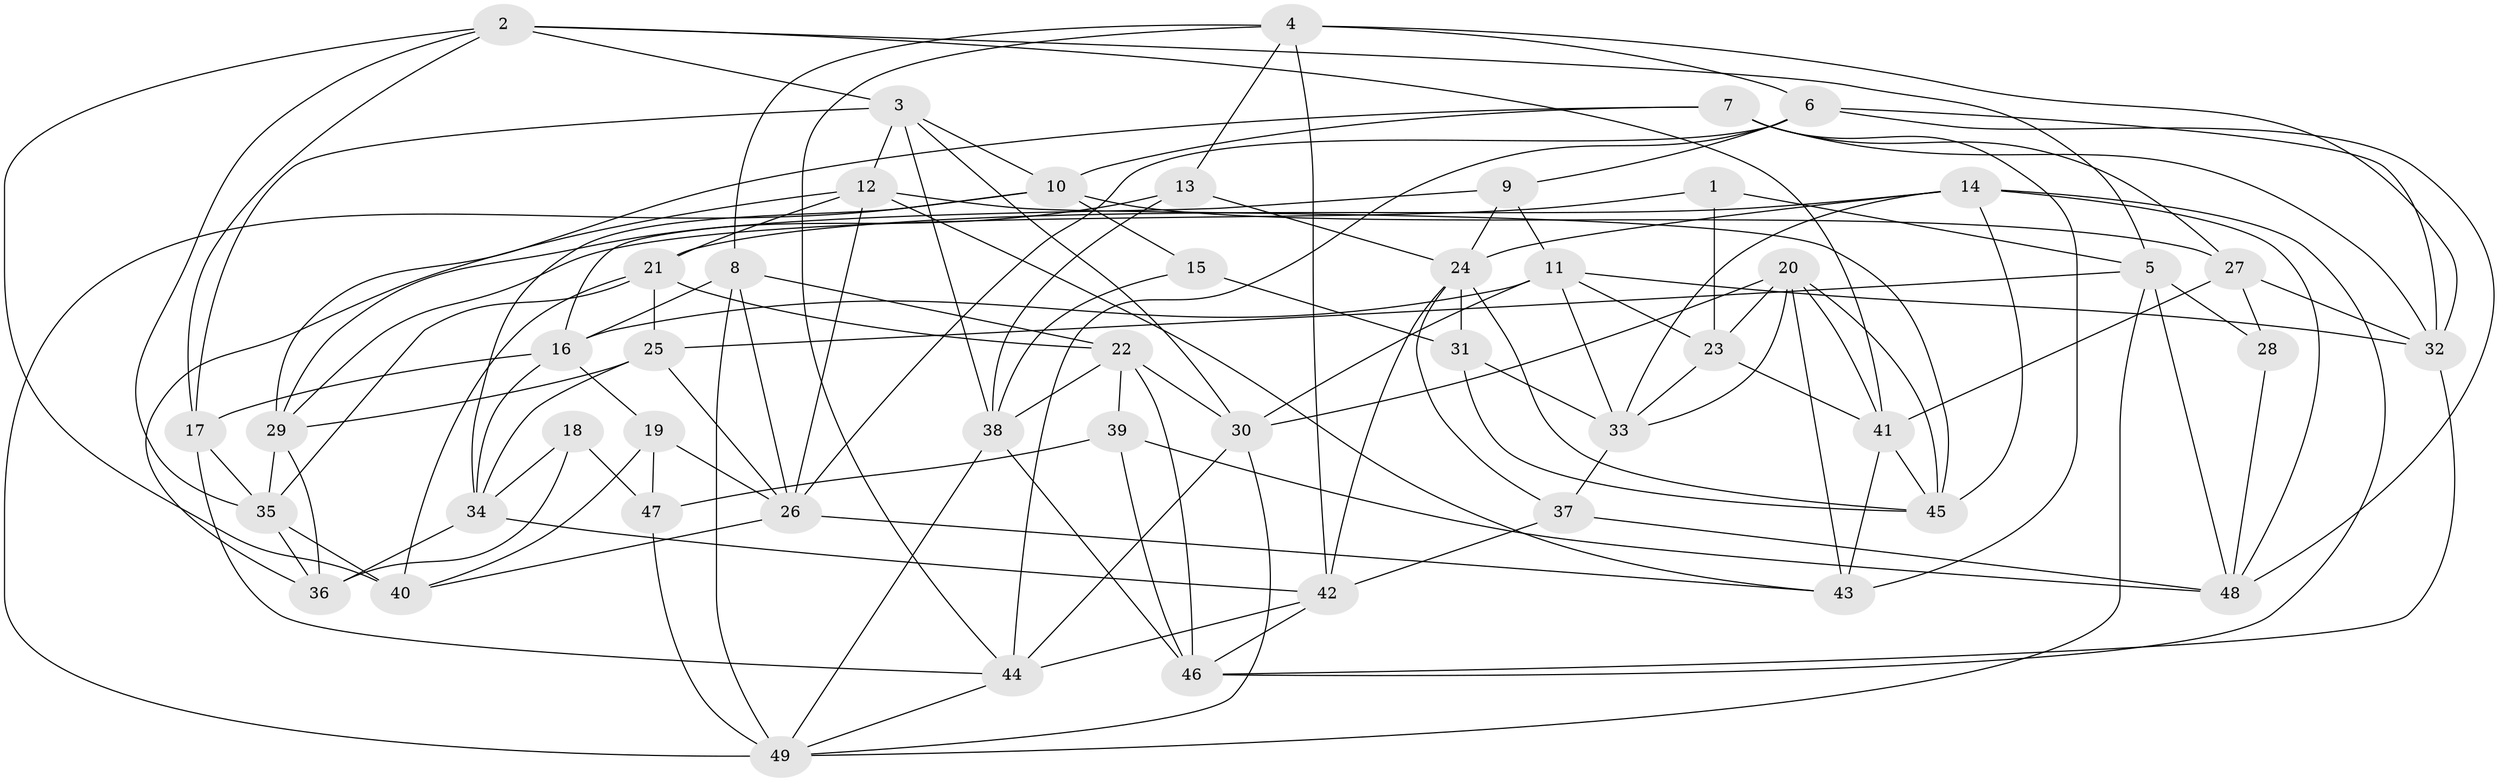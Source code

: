 // original degree distribution, {4: 1.0}
// Generated by graph-tools (version 1.1) at 2025/03/03/09/25 03:03:10]
// undirected, 49 vertices, 131 edges
graph export_dot {
graph [start="1"]
  node [color=gray90,style=filled];
  1;
  2;
  3;
  4;
  5;
  6;
  7;
  8;
  9;
  10;
  11;
  12;
  13;
  14;
  15;
  16;
  17;
  18;
  19;
  20;
  21;
  22;
  23;
  24;
  25;
  26;
  27;
  28;
  29;
  30;
  31;
  32;
  33;
  34;
  35;
  36;
  37;
  38;
  39;
  40;
  41;
  42;
  43;
  44;
  45;
  46;
  47;
  48;
  49;
  1 -- 5 [weight=1.0];
  1 -- 23 [weight=2.0];
  1 -- 29 [weight=1.0];
  2 -- 3 [weight=1.0];
  2 -- 5 [weight=1.0];
  2 -- 17 [weight=1.0];
  2 -- 35 [weight=1.0];
  2 -- 40 [weight=1.0];
  2 -- 41 [weight=1.0];
  3 -- 10 [weight=1.0];
  3 -- 12 [weight=1.0];
  3 -- 17 [weight=1.0];
  3 -- 30 [weight=1.0];
  3 -- 38 [weight=1.0];
  4 -- 6 [weight=1.0];
  4 -- 8 [weight=1.0];
  4 -- 13 [weight=1.0];
  4 -- 32 [weight=1.0];
  4 -- 42 [weight=1.0];
  4 -- 44 [weight=1.0];
  5 -- 25 [weight=1.0];
  5 -- 28 [weight=1.0];
  5 -- 48 [weight=1.0];
  5 -- 49 [weight=1.0];
  6 -- 9 [weight=1.0];
  6 -- 26 [weight=1.0];
  6 -- 32 [weight=1.0];
  6 -- 44 [weight=1.0];
  6 -- 48 [weight=1.0];
  7 -- 10 [weight=1.0];
  7 -- 27 [weight=1.0];
  7 -- 29 [weight=1.0];
  7 -- 32 [weight=1.0];
  7 -- 43 [weight=2.0];
  8 -- 16 [weight=1.0];
  8 -- 22 [weight=1.0];
  8 -- 26 [weight=1.0];
  8 -- 49 [weight=2.0];
  9 -- 11 [weight=1.0];
  9 -- 16 [weight=1.0];
  9 -- 24 [weight=1.0];
  10 -- 15 [weight=1.0];
  10 -- 27 [weight=1.0];
  10 -- 34 [weight=1.0];
  10 -- 49 [weight=1.0];
  11 -- 16 [weight=1.0];
  11 -- 23 [weight=1.0];
  11 -- 30 [weight=1.0];
  11 -- 32 [weight=1.0];
  11 -- 33 [weight=1.0];
  12 -- 21 [weight=1.0];
  12 -- 26 [weight=1.0];
  12 -- 36 [weight=1.0];
  12 -- 43 [weight=1.0];
  12 -- 45 [weight=1.0];
  13 -- 24 [weight=1.0];
  13 -- 29 [weight=1.0];
  13 -- 38 [weight=1.0];
  14 -- 21 [weight=1.0];
  14 -- 24 [weight=1.0];
  14 -- 33 [weight=1.0];
  14 -- 45 [weight=1.0];
  14 -- 46 [weight=1.0];
  14 -- 48 [weight=1.0];
  15 -- 31 [weight=2.0];
  15 -- 38 [weight=1.0];
  16 -- 17 [weight=1.0];
  16 -- 19 [weight=1.0];
  16 -- 34 [weight=1.0];
  17 -- 35 [weight=2.0];
  17 -- 44 [weight=1.0];
  18 -- 34 [weight=1.0];
  18 -- 36 [weight=2.0];
  18 -- 47 [weight=3.0];
  19 -- 26 [weight=1.0];
  19 -- 40 [weight=1.0];
  19 -- 47 [weight=1.0];
  20 -- 23 [weight=1.0];
  20 -- 30 [weight=1.0];
  20 -- 33 [weight=1.0];
  20 -- 41 [weight=1.0];
  20 -- 43 [weight=1.0];
  20 -- 45 [weight=1.0];
  21 -- 22 [weight=1.0];
  21 -- 25 [weight=1.0];
  21 -- 35 [weight=1.0];
  21 -- 40 [weight=1.0];
  22 -- 30 [weight=1.0];
  22 -- 38 [weight=1.0];
  22 -- 39 [weight=1.0];
  22 -- 46 [weight=1.0];
  23 -- 33 [weight=1.0];
  23 -- 41 [weight=1.0];
  24 -- 31 [weight=2.0];
  24 -- 37 [weight=1.0];
  24 -- 42 [weight=1.0];
  24 -- 45 [weight=1.0];
  25 -- 26 [weight=2.0];
  25 -- 29 [weight=1.0];
  25 -- 34 [weight=1.0];
  26 -- 40 [weight=1.0];
  26 -- 43 [weight=1.0];
  27 -- 28 [weight=2.0];
  27 -- 32 [weight=1.0];
  27 -- 41 [weight=1.0];
  28 -- 48 [weight=1.0];
  29 -- 35 [weight=1.0];
  29 -- 36 [weight=1.0];
  30 -- 44 [weight=1.0];
  30 -- 49 [weight=1.0];
  31 -- 33 [weight=1.0];
  31 -- 45 [weight=1.0];
  32 -- 46 [weight=1.0];
  33 -- 37 [weight=1.0];
  34 -- 36 [weight=1.0];
  34 -- 42 [weight=1.0];
  35 -- 36 [weight=1.0];
  35 -- 40 [weight=2.0];
  37 -- 42 [weight=1.0];
  37 -- 48 [weight=1.0];
  38 -- 46 [weight=1.0];
  38 -- 49 [weight=1.0];
  39 -- 46 [weight=1.0];
  39 -- 47 [weight=1.0];
  39 -- 48 [weight=1.0];
  41 -- 43 [weight=1.0];
  41 -- 45 [weight=1.0];
  42 -- 44 [weight=1.0];
  42 -- 46 [weight=1.0];
  44 -- 49 [weight=1.0];
  47 -- 49 [weight=1.0];
}

